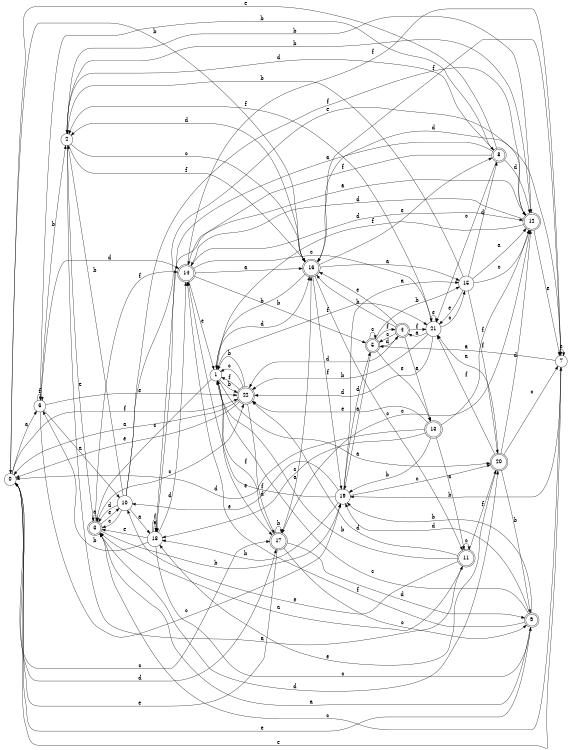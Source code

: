 digraph n19_2 {
__start0 [label="" shape="none"];

rankdir=LR;
size="8,5";

s0 [style="filled", color="black", fillcolor="white" shape="circle", label="0"];
s1 [style="filled", color="black", fillcolor="white" shape="circle", label="1"];
s2 [style="filled", color="black", fillcolor="white" shape="circle", label="2"];
s3 [style="rounded,filled", color="black", fillcolor="white" shape="doublecircle", label="3"];
s4 [style="rounded,filled", color="black", fillcolor="white" shape="doublecircle", label="4"];
s5 [style="rounded,filled", color="black", fillcolor="white" shape="doublecircle", label="5"];
s6 [style="filled", color="black", fillcolor="white" shape="circle", label="6"];
s7 [style="filled", color="black", fillcolor="white" shape="circle", label="7"];
s8 [style="rounded,filled", color="black", fillcolor="white" shape="doublecircle", label="8"];
s9 [style="rounded,filled", color="black", fillcolor="white" shape="doublecircle", label="9"];
s10 [style="filled", color="black", fillcolor="white" shape="circle", label="10"];
s11 [style="rounded,filled", color="black", fillcolor="white" shape="doublecircle", label="11"];
s12 [style="rounded,filled", color="black", fillcolor="white" shape="doublecircle", label="12"];
s13 [style="rounded,filled", color="black", fillcolor="white" shape="doublecircle", label="13"];
s14 [style="rounded,filled", color="black", fillcolor="white" shape="doublecircle", label="14"];
s15 [style="filled", color="black", fillcolor="white" shape="circle", label="15"];
s16 [style="rounded,filled", color="black", fillcolor="white" shape="doublecircle", label="16"];
s17 [style="rounded,filled", color="black", fillcolor="white" shape="doublecircle", label="17"];
s18 [style="filled", color="black", fillcolor="white" shape="circle", label="18"];
s19 [style="filled", color="black", fillcolor="white" shape="circle", label="19"];
s20 [style="rounded,filled", color="black", fillcolor="white" shape="doublecircle", label="20"];
s21 [style="filled", color="black", fillcolor="white" shape="circle", label="21"];
s22 [style="rounded,filled", color="black", fillcolor="white" shape="doublecircle", label="22"];
s0 -> s6 [label="a"];
s0 -> s16 [label="b"];
s0 -> s17 [label="c"];
s0 -> s17 [label="d"];
s0 -> s7 [label="e"];
s0 -> s22 [label="f"];
s1 -> s20 [label="a"];
s1 -> s22 [label="b"];
s1 -> s3 [label="c"];
s1 -> s16 [label="d"];
s1 -> s17 [label="e"];
s1 -> s21 [label="f"];
s2 -> s11 [label="a"];
s2 -> s12 [label="b"];
s2 -> s16 [label="c"];
s2 -> s8 [label="d"];
s2 -> s3 [label="e"];
s2 -> s16 [label="f"];
s3 -> s3 [label="a"];
s3 -> s19 [label="b"];
s3 -> s22 [label="c"];
s3 -> s20 [label="d"];
s3 -> s10 [label="e"];
s3 -> s14 [label="f"];
s4 -> s13 [label="a"];
s4 -> s16 [label="b"];
s4 -> s5 [label="c"];
s4 -> s22 [label="d"];
s4 -> s16 [label="e"];
s4 -> s21 [label="f"];
s5 -> s19 [label="a"];
s5 -> s15 [label="b"];
s5 -> s5 [label="c"];
s5 -> s4 [label="d"];
s5 -> s13 [label="e"];
s5 -> s4 [label="f"];
s6 -> s10 [label="a"];
s6 -> s2 [label="b"];
s6 -> s19 [label="c"];
s6 -> s14 [label="d"];
s6 -> s22 [label="e"];
s6 -> s6 [label="f"];
s7 -> s5 [label="a"];
s7 -> s19 [label="b"];
s7 -> s3 [label="c"];
s7 -> s16 [label="d"];
s7 -> s7 [label="e"];
s7 -> s16 [label="f"];
s8 -> s18 [label="a"];
s8 -> s6 [label="b"];
s8 -> s21 [label="c"];
s8 -> s12 [label="d"];
s8 -> s0 [label="e"];
s8 -> s14 [label="f"];
s9 -> s3 [label="a"];
s9 -> s19 [label="b"];
s9 -> s1 [label="c"];
s9 -> s19 [label="d"];
s9 -> s0 [label="e"];
s9 -> s14 [label="f"];
s10 -> s18 [label="a"];
s10 -> s2 [label="b"];
s10 -> s3 [label="c"];
s10 -> s3 [label="d"];
s10 -> s12 [label="e"];
s10 -> s12 [label="f"];
s11 -> s3 [label="a"];
s11 -> s1 [label="b"];
s11 -> s11 [label="c"];
s11 -> s22 [label="d"];
s11 -> s10 [label="e"];
s11 -> s20 [label="f"];
s12 -> s18 [label="a"];
s12 -> s2 [label="b"];
s12 -> s17 [label="c"];
s12 -> s14 [label="d"];
s12 -> s7 [label="e"];
s12 -> s1 [label="f"];
s13 -> s11 [label="a"];
s13 -> s19 [label="b"];
s13 -> s18 [label="c"];
s13 -> s0 [label="d"];
s13 -> s22 [label="e"];
s13 -> s12 [label="f"];
s14 -> s16 [label="a"];
s14 -> s5 [label="b"];
s14 -> s21 [label="c"];
s14 -> s12 [label="d"];
s14 -> s1 [label="e"];
s14 -> s7 [label="f"];
s15 -> s12 [label="a"];
s15 -> s2 [label="b"];
s15 -> s12 [label="c"];
s15 -> s8 [label="d"];
s15 -> s21 [label="e"];
s15 -> s20 [label="f"];
s16 -> s15 [label="a"];
s16 -> s1 [label="b"];
s16 -> s11 [label="c"];
s16 -> s2 [label="d"];
s16 -> s8 [label="e"];
s16 -> s19 [label="f"];
s17 -> s16 [label="a"];
s17 -> s17 [label="b"];
s17 -> s9 [label="c"];
s17 -> s9 [label="d"];
s17 -> s0 [label="e"];
s17 -> s1 [label="f"];
s18 -> s18 [label="a"];
s18 -> s6 [label="b"];
s18 -> s9 [label="c"];
s18 -> s14 [label="d"];
s18 -> s3 [label="e"];
s18 -> s18 [label="f"];
s19 -> s15 [label="a"];
s19 -> s18 [label="b"];
s19 -> s20 [label="c"];
s19 -> s5 [label="d"];
s19 -> s10 [label="e"];
s19 -> s14 [label="f"];
s20 -> s21 [label="a"];
s20 -> s9 [label="b"];
s20 -> s7 [label="c"];
s20 -> s12 [label="d"];
s20 -> s18 [label="e"];
s20 -> s21 [label="f"];
s21 -> s4 [label="a"];
s21 -> s22 [label="b"];
s21 -> s15 [label="c"];
s21 -> s22 [label="d"];
s21 -> s21 [label="e"];
s21 -> s2 [label="f"];
s22 -> s0 [label="a"];
s22 -> s1 [label="b"];
s22 -> s1 [label="c"];
s22 -> s17 [label="d"];
s22 -> s0 [label="e"];
s22 -> s1 [label="f"];

}